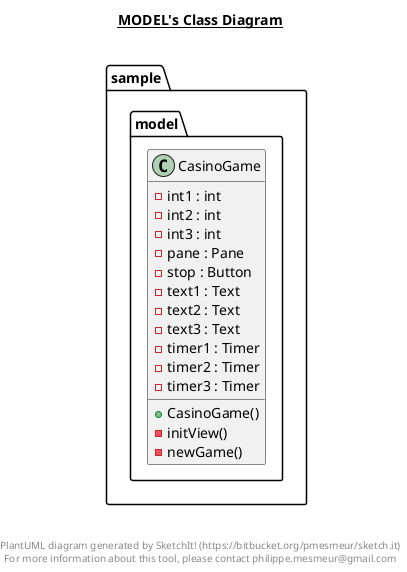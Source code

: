 @startuml

title __MODEL's Class Diagram__\n

  namespace sample.model {
    class sample.model.CasinoGame {
        - int1 : int
        - int2 : int
        - int3 : int
        - pane : Pane
        - stop : Button
        - text1 : Text
        - text2 : Text
        - text3 : Text
        - timer1 : Timer
        - timer2 : Timer
        - timer3 : Timer
        + CasinoGame()
        - initView()
        - newGame()
    }
  }
  



right footer


PlantUML diagram generated by SketchIt! (https://bitbucket.org/pmesmeur/sketch.it)
For more information about this tool, please contact philippe.mesmeur@gmail.com
endfooter

@enduml
